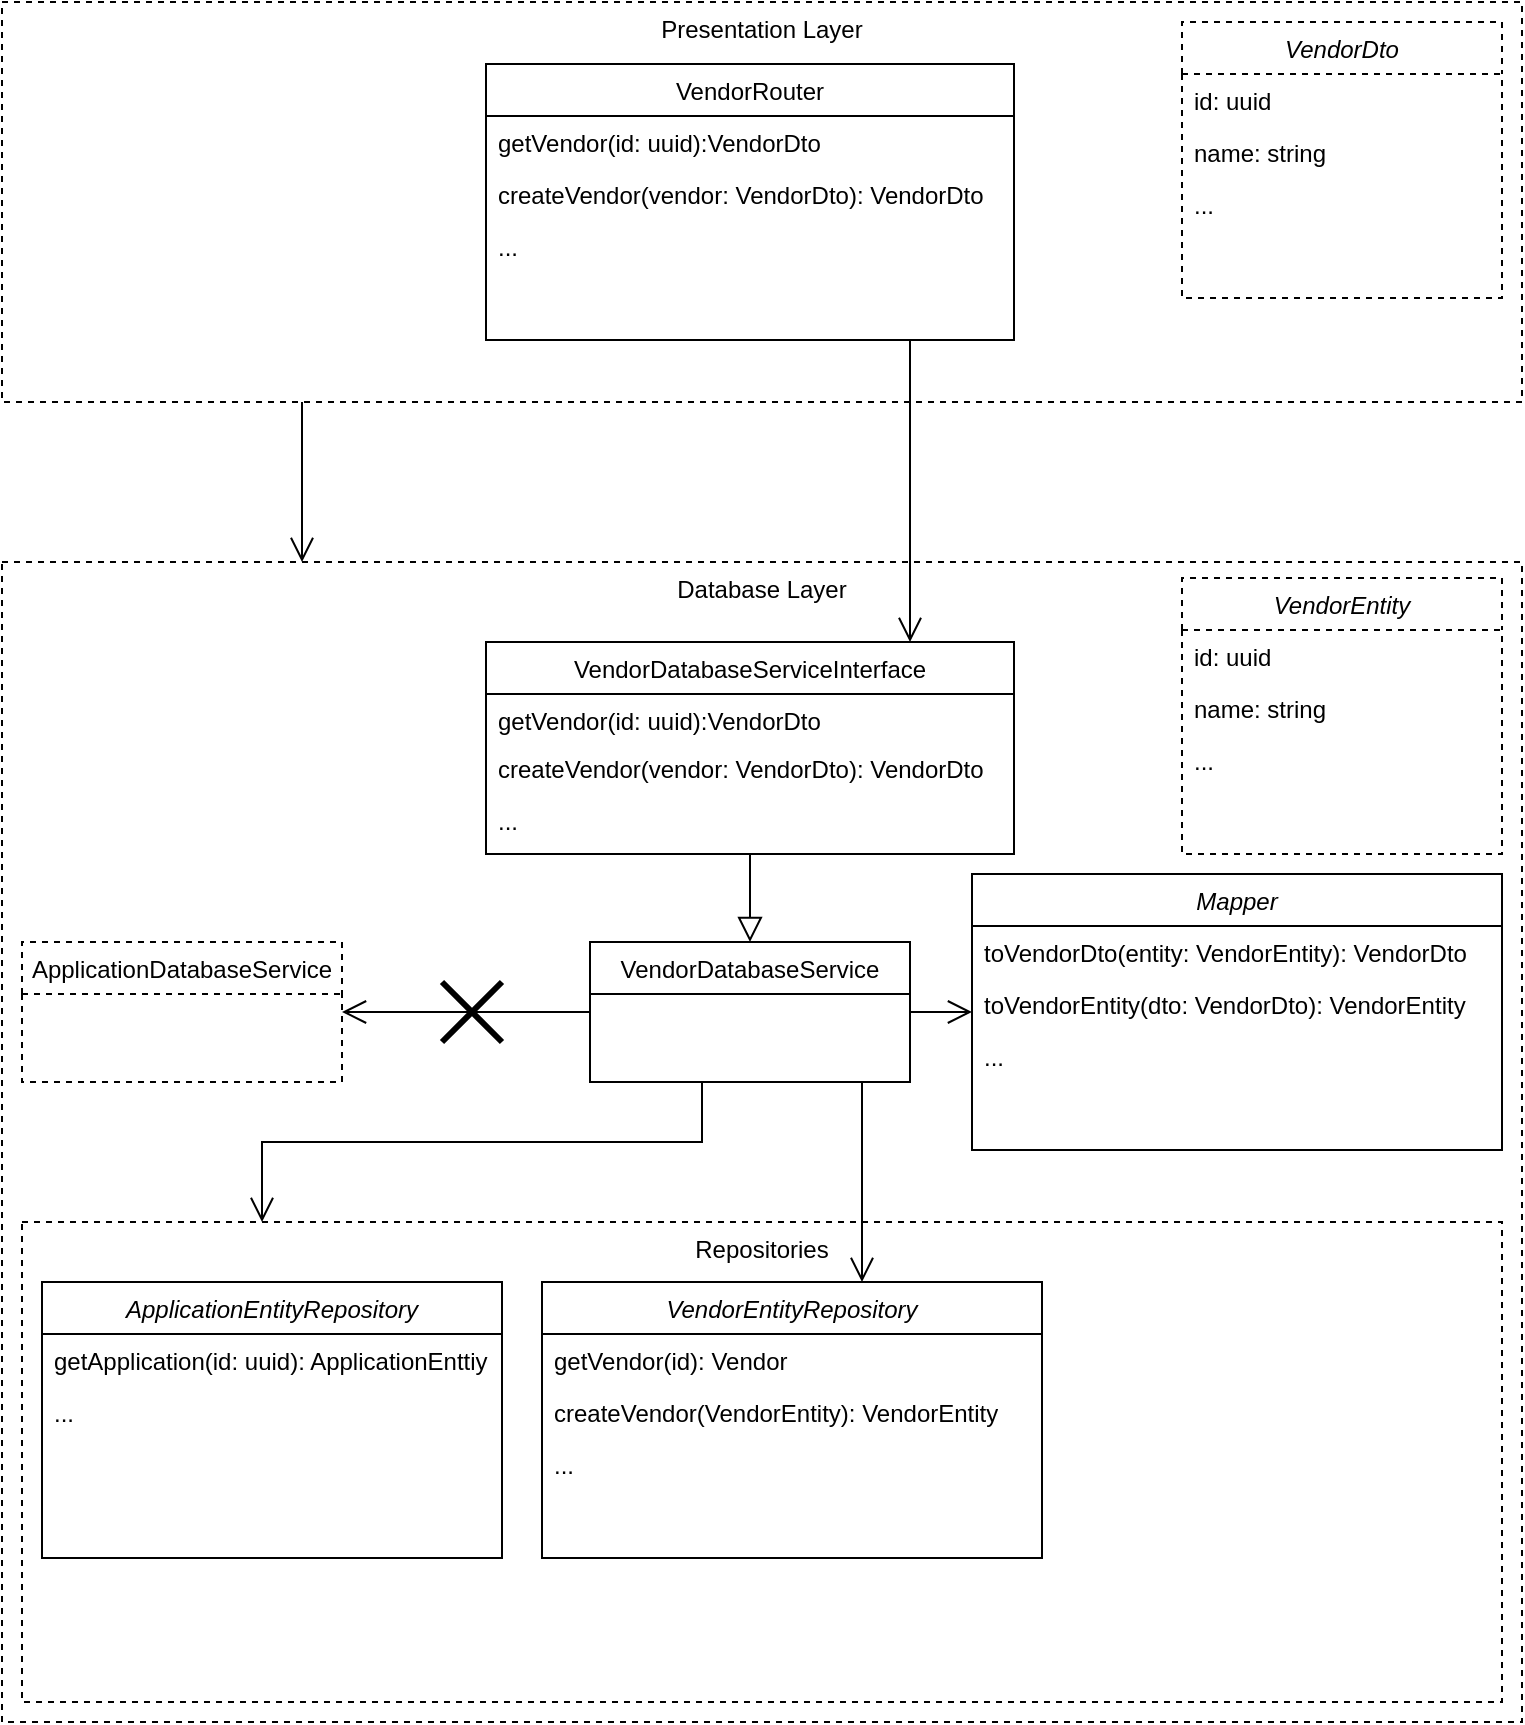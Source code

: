 <mxfile version="24.5.3" type="device">
  <diagram id="C5RBs43oDa-KdzZeNtuy" name="Page-1">
    <mxGraphModel dx="2074" dy="2408" grid="1" gridSize="10" guides="1" tooltips="1" connect="1" arrows="1" fold="1" page="1" pageScale="1" pageWidth="827" pageHeight="1169" math="0" shadow="0">
      <root>
        <mxCell id="WIyWlLk6GJQsqaUBKTNV-0" />
        <mxCell id="WIyWlLk6GJQsqaUBKTNV-1" parent="WIyWlLk6GJQsqaUBKTNV-0" />
        <mxCell id="WgmqJI9iydTbgCrFe14h-7" value="Database Layer" style="rounded=0;whiteSpace=wrap;html=1;dashed=1;verticalAlign=top;" vertex="1" parent="WIyWlLk6GJQsqaUBKTNV-1">
          <mxGeometry x="40" y="-880" width="760" height="580" as="geometry" />
        </mxCell>
        <mxCell id="WgmqJI9iydTbgCrFe14h-55" value="Repositories" style="rounded=0;whiteSpace=wrap;html=1;dashed=1;verticalAlign=top;" vertex="1" parent="WIyWlLk6GJQsqaUBKTNV-1">
          <mxGeometry x="50" y="-550" width="740" height="240" as="geometry" />
        </mxCell>
        <mxCell id="zkfFHV4jXpPFQw0GAbJ--0" value="VendorEntityRepository" style="swimlane;fontStyle=2;align=center;verticalAlign=top;childLayout=stackLayout;horizontal=1;startSize=26;horizontalStack=0;resizeParent=1;resizeLast=0;collapsible=1;marginBottom=0;rounded=0;shadow=0;strokeWidth=1;" parent="WIyWlLk6GJQsqaUBKTNV-1" vertex="1">
          <mxGeometry x="310" y="-520" width="250" height="138" as="geometry">
            <mxRectangle x="230" y="140" width="160" height="26" as="alternateBounds" />
          </mxGeometry>
        </mxCell>
        <mxCell id="zkfFHV4jXpPFQw0GAbJ--1" value="getVendor(id): Vendor" style="text;align=left;verticalAlign=top;spacingLeft=4;spacingRight=4;overflow=hidden;rotatable=0;points=[[0,0.5],[1,0.5]];portConstraint=eastwest;" parent="zkfFHV4jXpPFQw0GAbJ--0" vertex="1">
          <mxGeometry y="26" width="250" height="26" as="geometry" />
        </mxCell>
        <mxCell id="WgmqJI9iydTbgCrFe14h-59" value="createVendor(VendorEntity): VendorEntity" style="text;strokeColor=none;fillColor=none;align=left;verticalAlign=top;spacingLeft=4;spacingRight=4;overflow=hidden;rotatable=0;points=[[0,0.5],[1,0.5]];portConstraint=eastwest;whiteSpace=wrap;html=1;" vertex="1" parent="zkfFHV4jXpPFQw0GAbJ--0">
          <mxGeometry y="52" width="250" height="26" as="geometry" />
        </mxCell>
        <mxCell id="WgmqJI9iydTbgCrFe14h-60" value="..." style="text;strokeColor=none;fillColor=none;align=left;verticalAlign=top;spacingLeft=4;spacingRight=4;overflow=hidden;rotatable=0;points=[[0,0.5],[1,0.5]];portConstraint=eastwest;whiteSpace=wrap;html=1;" vertex="1" parent="zkfFHV4jXpPFQw0GAbJ--0">
          <mxGeometry y="78" width="250" height="26" as="geometry" />
        </mxCell>
        <mxCell id="WgmqJI9iydTbgCrFe14h-63" style="edgeStyle=orthogonalEdgeStyle;rounded=0;orthogonalLoop=1;jettySize=auto;html=1;entryX=1;entryY=0.5;entryDx=0;entryDy=0;endArrow=open;endFill=0;endSize=10;" edge="1" parent="WIyWlLk6GJQsqaUBKTNV-1" source="zkfFHV4jXpPFQw0GAbJ--6" target="WgmqJI9iydTbgCrFe14h-61">
          <mxGeometry relative="1" as="geometry" />
        </mxCell>
        <mxCell id="zkfFHV4jXpPFQw0GAbJ--6" value="VendorDatabaseService" style="swimlane;fontStyle=0;align=center;verticalAlign=top;childLayout=stackLayout;horizontal=1;startSize=26;horizontalStack=0;resizeParent=1;resizeLast=0;collapsible=1;marginBottom=0;rounded=0;shadow=0;strokeWidth=1;" parent="WIyWlLk6GJQsqaUBKTNV-1" vertex="1">
          <mxGeometry x="334" y="-690" width="160" height="70" as="geometry">
            <mxRectangle x="130" y="380" width="160" height="26" as="alternateBounds" />
          </mxGeometry>
        </mxCell>
        <mxCell id="zkfFHV4jXpPFQw0GAbJ--12" value="" style="endArrow=open;endSize=10;endFill=0;shadow=0;strokeWidth=1;rounded=0;curved=0;edgeStyle=elbowEdgeStyle;elbow=vertical;" parent="WIyWlLk6GJQsqaUBKTNV-1" source="zkfFHV4jXpPFQw0GAbJ--6" target="zkfFHV4jXpPFQw0GAbJ--0" edge="1">
          <mxGeometry width="160" relative="1" as="geometry">
            <mxPoint x="235" y="-557" as="sourcePoint" />
            <mxPoint x="235" y="-557" as="targetPoint" />
            <Array as="points">
              <mxPoint x="470" y="-570" />
            </Array>
          </mxGeometry>
        </mxCell>
        <mxCell id="WgmqJI9iydTbgCrFe14h-0" value="ApplicationEntityRepository" style="swimlane;fontStyle=2;align=center;verticalAlign=top;childLayout=stackLayout;horizontal=1;startSize=26;horizontalStack=0;resizeParent=1;resizeLast=0;collapsible=1;marginBottom=0;rounded=0;shadow=0;strokeWidth=1;" vertex="1" parent="WIyWlLk6GJQsqaUBKTNV-1">
          <mxGeometry x="60" y="-520" width="230" height="138" as="geometry">
            <mxRectangle x="230" y="140" width="160" height="26" as="alternateBounds" />
          </mxGeometry>
        </mxCell>
        <mxCell id="WgmqJI9iydTbgCrFe14h-1" value="getApplication(id: uuid): ApplicationEnttiy" style="text;align=left;verticalAlign=top;spacingLeft=4;spacingRight=4;overflow=hidden;rotatable=0;points=[[0,0.5],[1,0.5]];portConstraint=eastwest;" vertex="1" parent="WgmqJI9iydTbgCrFe14h-0">
          <mxGeometry y="26" width="230" height="26" as="geometry" />
        </mxCell>
        <mxCell id="WgmqJI9iydTbgCrFe14h-58" value="..." style="text;strokeColor=none;fillColor=none;align=left;verticalAlign=top;spacingLeft=4;spacingRight=4;overflow=hidden;rotatable=0;points=[[0,0.5],[1,0.5]];portConstraint=eastwest;whiteSpace=wrap;html=1;" vertex="1" parent="WgmqJI9iydTbgCrFe14h-0">
          <mxGeometry y="52" width="230" height="26" as="geometry" />
        </mxCell>
        <mxCell id="WgmqJI9iydTbgCrFe14h-6" style="edgeStyle=orthogonalEdgeStyle;rounded=0;orthogonalLoop=1;jettySize=auto;html=1;endArrow=open;endFill=0;endSize=10;" edge="1" parent="WIyWlLk6GJQsqaUBKTNV-1" source="zkfFHV4jXpPFQw0GAbJ--6" target="WgmqJI9iydTbgCrFe14h-55">
          <mxGeometry relative="1" as="geometry">
            <Array as="points">
              <mxPoint x="390" y="-590" />
              <mxPoint x="170" y="-590" />
            </Array>
          </mxGeometry>
        </mxCell>
        <mxCell id="WgmqJI9iydTbgCrFe14h-71" style="edgeStyle=orthogonalEdgeStyle;rounded=0;orthogonalLoop=1;jettySize=auto;html=1;endArrow=open;endFill=0;endSize=10;" edge="1" parent="WIyWlLk6GJQsqaUBKTNV-1" source="WgmqJI9iydTbgCrFe14h-8" target="WgmqJI9iydTbgCrFe14h-7">
          <mxGeometry relative="1" as="geometry">
            <Array as="points">
              <mxPoint x="190" y="-910" />
              <mxPoint x="190" y="-910" />
            </Array>
          </mxGeometry>
        </mxCell>
        <mxCell id="WgmqJI9iydTbgCrFe14h-8" value="Presentation Layer" style="rounded=0;whiteSpace=wrap;html=1;dashed=1;verticalAlign=top;" vertex="1" parent="WIyWlLk6GJQsqaUBKTNV-1">
          <mxGeometry x="40" y="-1160" width="760" height="200" as="geometry" />
        </mxCell>
        <mxCell id="WgmqJI9iydTbgCrFe14h-9" value="Mapper" style="swimlane;fontStyle=2;align=center;verticalAlign=top;childLayout=stackLayout;horizontal=1;startSize=26;horizontalStack=0;resizeParent=1;resizeLast=0;collapsible=1;marginBottom=0;rounded=0;shadow=0;strokeWidth=1;" vertex="1" parent="WIyWlLk6GJQsqaUBKTNV-1">
          <mxGeometry x="525" y="-724" width="265" height="138" as="geometry">
            <mxRectangle x="230" y="140" width="160" height="26" as="alternateBounds" />
          </mxGeometry>
        </mxCell>
        <mxCell id="WgmqJI9iydTbgCrFe14h-10" value="toVendorDto(entity: VendorEntity): VendorDto" style="text;align=left;verticalAlign=top;spacingLeft=4;spacingRight=4;overflow=hidden;rotatable=0;points=[[0,0.5],[1,0.5]];portConstraint=eastwest;" vertex="1" parent="WgmqJI9iydTbgCrFe14h-9">
          <mxGeometry y="26" width="265" height="26" as="geometry" />
        </mxCell>
        <mxCell id="WgmqJI9iydTbgCrFe14h-54" value="toVendorEntity(dto: VendorDto): VendorEntity" style="text;strokeColor=none;fillColor=none;align=left;verticalAlign=top;spacingLeft=4;spacingRight=4;overflow=hidden;rotatable=0;points=[[0,0.5],[1,0.5]];portConstraint=eastwest;whiteSpace=wrap;html=1;" vertex="1" parent="WgmqJI9iydTbgCrFe14h-9">
          <mxGeometry y="52" width="265" height="26" as="geometry" />
        </mxCell>
        <mxCell id="WgmqJI9iydTbgCrFe14h-66" value="..." style="text;strokeColor=none;fillColor=none;align=left;verticalAlign=top;spacingLeft=4;spacingRight=4;overflow=hidden;rotatable=0;points=[[0,0.5],[1,0.5]];portConstraint=eastwest;whiteSpace=wrap;html=1;" vertex="1" parent="WgmqJI9iydTbgCrFe14h-9">
          <mxGeometry y="78" width="265" height="26" as="geometry" />
        </mxCell>
        <mxCell id="WgmqJI9iydTbgCrFe14h-29" style="edgeStyle=orthogonalEdgeStyle;rounded=0;orthogonalLoop=1;jettySize=auto;html=1;endSize=10;endArrow=open;endFill=0;" edge="1" parent="WIyWlLk6GJQsqaUBKTNV-1" source="zkfFHV4jXpPFQw0GAbJ--6" target="WgmqJI9iydTbgCrFe14h-9">
          <mxGeometry relative="1" as="geometry" />
        </mxCell>
        <mxCell id="WgmqJI9iydTbgCrFe14h-72" style="edgeStyle=orthogonalEdgeStyle;rounded=0;orthogonalLoop=1;jettySize=auto;html=1;endSize=10;endArrow=open;endFill=0;" edge="1" parent="WIyWlLk6GJQsqaUBKTNV-1">
          <mxGeometry relative="1" as="geometry">
            <mxPoint x="494" y="-991" as="sourcePoint" />
            <mxPoint x="494" y="-840" as="targetPoint" />
          </mxGeometry>
        </mxCell>
        <mxCell id="WgmqJI9iydTbgCrFe14h-15" value="VendorRouter" style="swimlane;fontStyle=0;align=center;verticalAlign=top;childLayout=stackLayout;horizontal=1;startSize=26;horizontalStack=0;resizeParent=1;resizeLast=0;collapsible=1;marginBottom=0;rounded=0;shadow=0;strokeWidth=1;" vertex="1" parent="WIyWlLk6GJQsqaUBKTNV-1">
          <mxGeometry x="282" y="-1129" width="264" height="138" as="geometry">
            <mxRectangle x="130" y="380" width="160" height="26" as="alternateBounds" />
          </mxGeometry>
        </mxCell>
        <mxCell id="WgmqJI9iydTbgCrFe14h-16" value="getVendor(id: uuid):VendorDto" style="text;align=left;verticalAlign=top;spacingLeft=4;spacingRight=4;overflow=hidden;rotatable=0;points=[[0,0.5],[1,0.5]];portConstraint=eastwest;" vertex="1" parent="WgmqJI9iydTbgCrFe14h-15">
          <mxGeometry y="26" width="264" height="26" as="geometry" />
        </mxCell>
        <mxCell id="WgmqJI9iydTbgCrFe14h-17" value="createVendor(vendor: VendorDto): VendorDto" style="text;align=left;verticalAlign=top;spacingLeft=4;spacingRight=4;overflow=hidden;rotatable=0;points=[[0,0.5],[1,0.5]];portConstraint=eastwest;rounded=0;shadow=0;html=0;" vertex="1" parent="WgmqJI9iydTbgCrFe14h-15">
          <mxGeometry y="52" width="264" height="26" as="geometry" />
        </mxCell>
        <mxCell id="WgmqJI9iydTbgCrFe14h-51" value="..." style="text;strokeColor=none;fillColor=none;align=left;verticalAlign=top;spacingLeft=4;spacingRight=4;overflow=hidden;rotatable=0;points=[[0,0.5],[1,0.5]];portConstraint=eastwest;whiteSpace=wrap;html=1;" vertex="1" parent="WgmqJI9iydTbgCrFe14h-15">
          <mxGeometry y="78" width="264" height="26" as="geometry" />
        </mxCell>
        <mxCell id="WgmqJI9iydTbgCrFe14h-43" style="edgeStyle=orthogonalEdgeStyle;rounded=0;orthogonalLoop=1;jettySize=auto;html=1;endArrow=block;endFill=0;endSize=10;" edge="1" parent="WIyWlLk6GJQsqaUBKTNV-1" source="WgmqJI9iydTbgCrFe14h-37" target="zkfFHV4jXpPFQw0GAbJ--6">
          <mxGeometry relative="1" as="geometry" />
        </mxCell>
        <mxCell id="WgmqJI9iydTbgCrFe14h-37" value="VendorDatabaseServiceInterface" style="swimlane;fontStyle=0;align=center;verticalAlign=top;childLayout=stackLayout;horizontal=1;startSize=26;horizontalStack=0;resizeParent=1;resizeLast=0;collapsible=1;marginBottom=0;rounded=0;shadow=0;strokeWidth=1;" vertex="1" parent="WIyWlLk6GJQsqaUBKTNV-1">
          <mxGeometry x="282" y="-840" width="264" height="106" as="geometry">
            <mxRectangle x="130" y="380" width="160" height="26" as="alternateBounds" />
          </mxGeometry>
        </mxCell>
        <mxCell id="WgmqJI9iydTbgCrFe14h-38" value="getVendor(id: uuid):VendorDto" style="text;align=left;verticalAlign=top;spacingLeft=4;spacingRight=4;overflow=hidden;rotatable=0;points=[[0,0.5],[1,0.5]];portConstraint=eastwest;" vertex="1" parent="WgmqJI9iydTbgCrFe14h-37">
          <mxGeometry y="26" width="264" height="24" as="geometry" />
        </mxCell>
        <mxCell id="WgmqJI9iydTbgCrFe14h-53" value="&lt;span style=&quot;text-wrap: nowrap;&quot;&gt;createVendor(vendor: VendorDto): VendorDto&lt;/span&gt;" style="text;strokeColor=none;fillColor=none;align=left;verticalAlign=top;spacingLeft=4;spacingRight=4;overflow=hidden;rotatable=0;points=[[0,0.5],[1,0.5]];portConstraint=eastwest;whiteSpace=wrap;html=1;" vertex="1" parent="WgmqJI9iydTbgCrFe14h-37">
          <mxGeometry y="50" width="264" height="26" as="geometry" />
        </mxCell>
        <mxCell id="WgmqJI9iydTbgCrFe14h-67" value="..." style="text;strokeColor=none;fillColor=none;align=left;verticalAlign=top;spacingLeft=4;spacingRight=4;overflow=hidden;rotatable=0;points=[[0,0.5],[1,0.5]];portConstraint=eastwest;whiteSpace=wrap;html=1;" vertex="1" parent="WgmqJI9iydTbgCrFe14h-37">
          <mxGeometry y="76" width="264" height="26" as="geometry" />
        </mxCell>
        <mxCell id="WgmqJI9iydTbgCrFe14h-46" value="VendorEntity" style="swimlane;fontStyle=2;align=center;verticalAlign=top;childLayout=stackLayout;horizontal=1;startSize=26;horizontalStack=0;resizeParent=1;resizeLast=0;collapsible=1;marginBottom=0;rounded=0;shadow=0;strokeWidth=1;dashed=1;" vertex="1" parent="WIyWlLk6GJQsqaUBKTNV-1">
          <mxGeometry x="630" y="-872" width="160" height="138" as="geometry">
            <mxRectangle x="230" y="140" width="160" height="26" as="alternateBounds" />
          </mxGeometry>
        </mxCell>
        <mxCell id="WgmqJI9iydTbgCrFe14h-47" value="id: uuid" style="text;align=left;verticalAlign=top;spacingLeft=4;spacingRight=4;overflow=hidden;rotatable=0;points=[[0,0.5],[1,0.5]];portConstraint=eastwest;" vertex="1" parent="WgmqJI9iydTbgCrFe14h-46">
          <mxGeometry y="26" width="160" height="26" as="geometry" />
        </mxCell>
        <mxCell id="WgmqJI9iydTbgCrFe14h-69" value="name: string" style="text;strokeColor=none;fillColor=none;align=left;verticalAlign=top;spacingLeft=4;spacingRight=4;overflow=hidden;rotatable=0;points=[[0,0.5],[1,0.5]];portConstraint=eastwest;whiteSpace=wrap;html=1;" vertex="1" parent="WgmqJI9iydTbgCrFe14h-46">
          <mxGeometry y="52" width="160" height="26" as="geometry" />
        </mxCell>
        <mxCell id="WgmqJI9iydTbgCrFe14h-70" value="..." style="text;strokeColor=none;fillColor=none;align=left;verticalAlign=top;spacingLeft=4;spacingRight=4;overflow=hidden;rotatable=0;points=[[0,0.5],[1,0.5]];portConstraint=eastwest;whiteSpace=wrap;html=1;" vertex="1" parent="WgmqJI9iydTbgCrFe14h-46">
          <mxGeometry y="78" width="160" height="26" as="geometry" />
        </mxCell>
        <mxCell id="WgmqJI9iydTbgCrFe14h-48" value="VendorDto" style="swimlane;fontStyle=2;align=center;verticalAlign=top;childLayout=stackLayout;horizontal=1;startSize=26;horizontalStack=0;resizeParent=1;resizeLast=0;collapsible=1;marginBottom=0;rounded=0;shadow=0;strokeWidth=1;dashed=1;" vertex="1" parent="WIyWlLk6GJQsqaUBKTNV-1">
          <mxGeometry x="630" y="-1150" width="160" height="138" as="geometry">
            <mxRectangle x="230" y="140" width="160" height="26" as="alternateBounds" />
          </mxGeometry>
        </mxCell>
        <mxCell id="WgmqJI9iydTbgCrFe14h-49" value="id: uuid" style="text;align=left;verticalAlign=top;spacingLeft=4;spacingRight=4;overflow=hidden;rotatable=0;points=[[0,0.5],[1,0.5]];portConstraint=eastwest;" vertex="1" parent="WgmqJI9iydTbgCrFe14h-48">
          <mxGeometry y="26" width="160" height="26" as="geometry" />
        </mxCell>
        <mxCell id="WgmqJI9iydTbgCrFe14h-52" value="name: string" style="text;strokeColor=none;fillColor=none;align=left;verticalAlign=top;spacingLeft=4;spacingRight=4;overflow=hidden;rotatable=0;points=[[0,0.5],[1,0.5]];portConstraint=eastwest;whiteSpace=wrap;html=1;" vertex="1" parent="WgmqJI9iydTbgCrFe14h-48">
          <mxGeometry y="52" width="160" height="26" as="geometry" />
        </mxCell>
        <mxCell id="WgmqJI9iydTbgCrFe14h-68" value="..." style="text;strokeColor=none;fillColor=none;align=left;verticalAlign=top;spacingLeft=4;spacingRight=4;overflow=hidden;rotatable=0;points=[[0,0.5],[1,0.5]];portConstraint=eastwest;whiteSpace=wrap;html=1;" vertex="1" parent="WgmqJI9iydTbgCrFe14h-48">
          <mxGeometry y="78" width="160" height="26" as="geometry" />
        </mxCell>
        <mxCell id="WgmqJI9iydTbgCrFe14h-61" value="ApplicationDatabaseService" style="swimlane;fontStyle=0;align=center;verticalAlign=top;childLayout=stackLayout;horizontal=1;startSize=26;horizontalStack=0;resizeParent=1;resizeLast=0;collapsible=1;marginBottom=0;rounded=0;shadow=0;strokeWidth=1;dashed=1;" vertex="1" parent="WIyWlLk6GJQsqaUBKTNV-1">
          <mxGeometry x="50" y="-690" width="160" height="70" as="geometry">
            <mxRectangle x="130" y="380" width="160" height="26" as="alternateBounds" />
          </mxGeometry>
        </mxCell>
        <mxCell id="WgmqJI9iydTbgCrFe14h-64" value="" style="shape=umlDestroy;whiteSpace=wrap;html=1;strokeWidth=3;targetShapes=umlLifeline;" vertex="1" parent="WIyWlLk6GJQsqaUBKTNV-1">
          <mxGeometry x="260" y="-670" width="30" height="30" as="geometry" />
        </mxCell>
      </root>
    </mxGraphModel>
  </diagram>
</mxfile>
